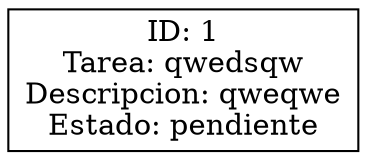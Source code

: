 digraph G {
rankdir=LR;
node [shape = record, height = .1]
node0 [label = "{ID: 1\nTarea: qwedsqw\nDescripcion: qweqwe\nEstado: pendiente}"];
}